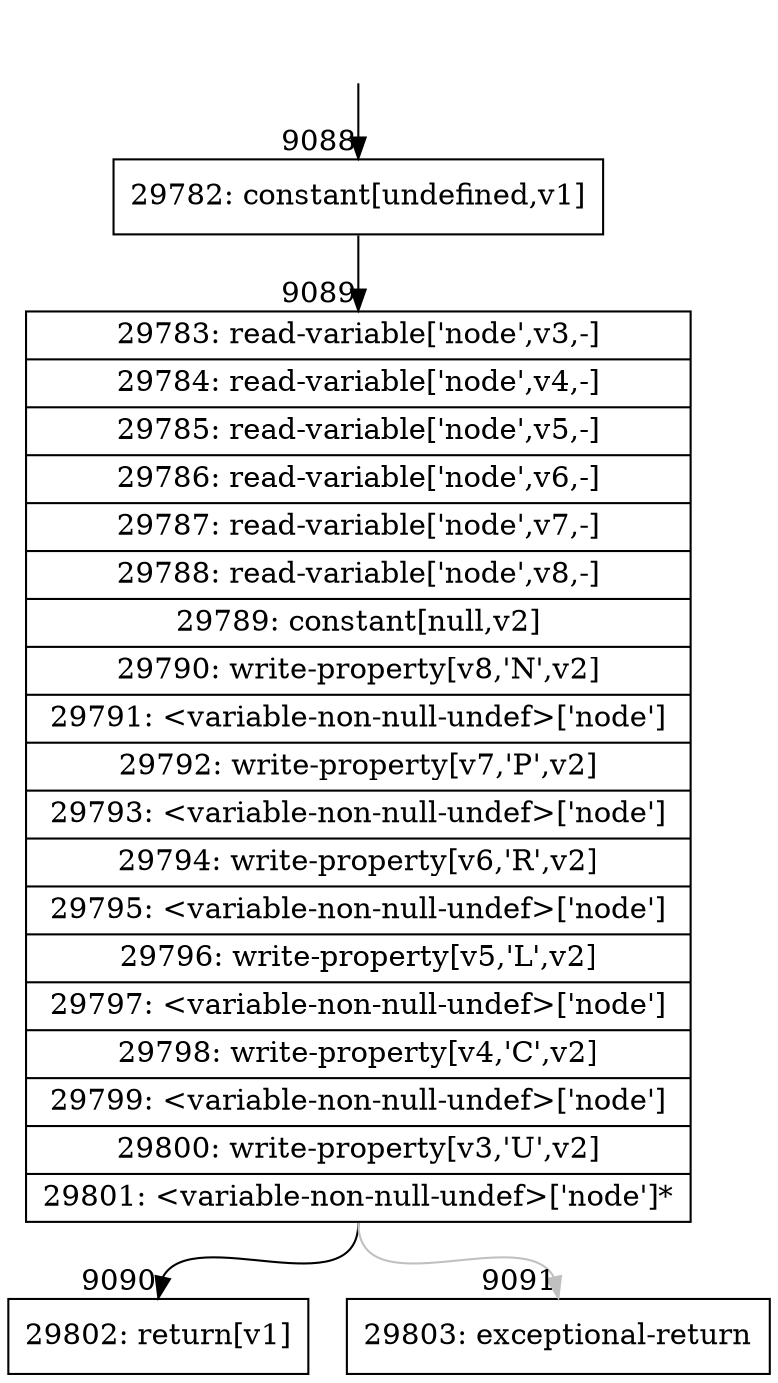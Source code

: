 digraph {
rankdir="TD"
BB_entry845[shape=none,label=""];
BB_entry845 -> BB9088 [tailport=s, headport=n, headlabel="    9088"]
BB9088 [shape=record label="{29782: constant[undefined,v1]}" ] 
BB9088 -> BB9089 [tailport=s, headport=n, headlabel="      9089"]
BB9089 [shape=record label="{29783: read-variable['node',v3,-]|29784: read-variable['node',v4,-]|29785: read-variable['node',v5,-]|29786: read-variable['node',v6,-]|29787: read-variable['node',v7,-]|29788: read-variable['node',v8,-]|29789: constant[null,v2]|29790: write-property[v8,'N',v2]|29791: \<variable-non-null-undef\>['node']|29792: write-property[v7,'P',v2]|29793: \<variable-non-null-undef\>['node']|29794: write-property[v6,'R',v2]|29795: \<variable-non-null-undef\>['node']|29796: write-property[v5,'L',v2]|29797: \<variable-non-null-undef\>['node']|29798: write-property[v4,'C',v2]|29799: \<variable-non-null-undef\>['node']|29800: write-property[v3,'U',v2]|29801: \<variable-non-null-undef\>['node']*}" ] 
BB9089 -> BB9090 [tailport=s, headport=n, headlabel="      9090"]
BB9089 -> BB9091 [tailport=s, headport=n, color=gray, headlabel="      9091"]
BB9090 [shape=record label="{29802: return[v1]}" ] 
BB9091 [shape=record label="{29803: exceptional-return}" ] 
//#$~ 5246
}
